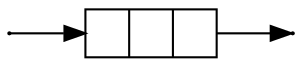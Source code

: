 digraph G {
    splines = false;
    rankdir = LR;
    layout = "dot";
    node [width = 0; height = 0; label = "";];
    local_queue [style = solid;shape = record;label = "{<f0>|<f1>|<f2>}";];
    p1 -> local_queue -> p2;
}